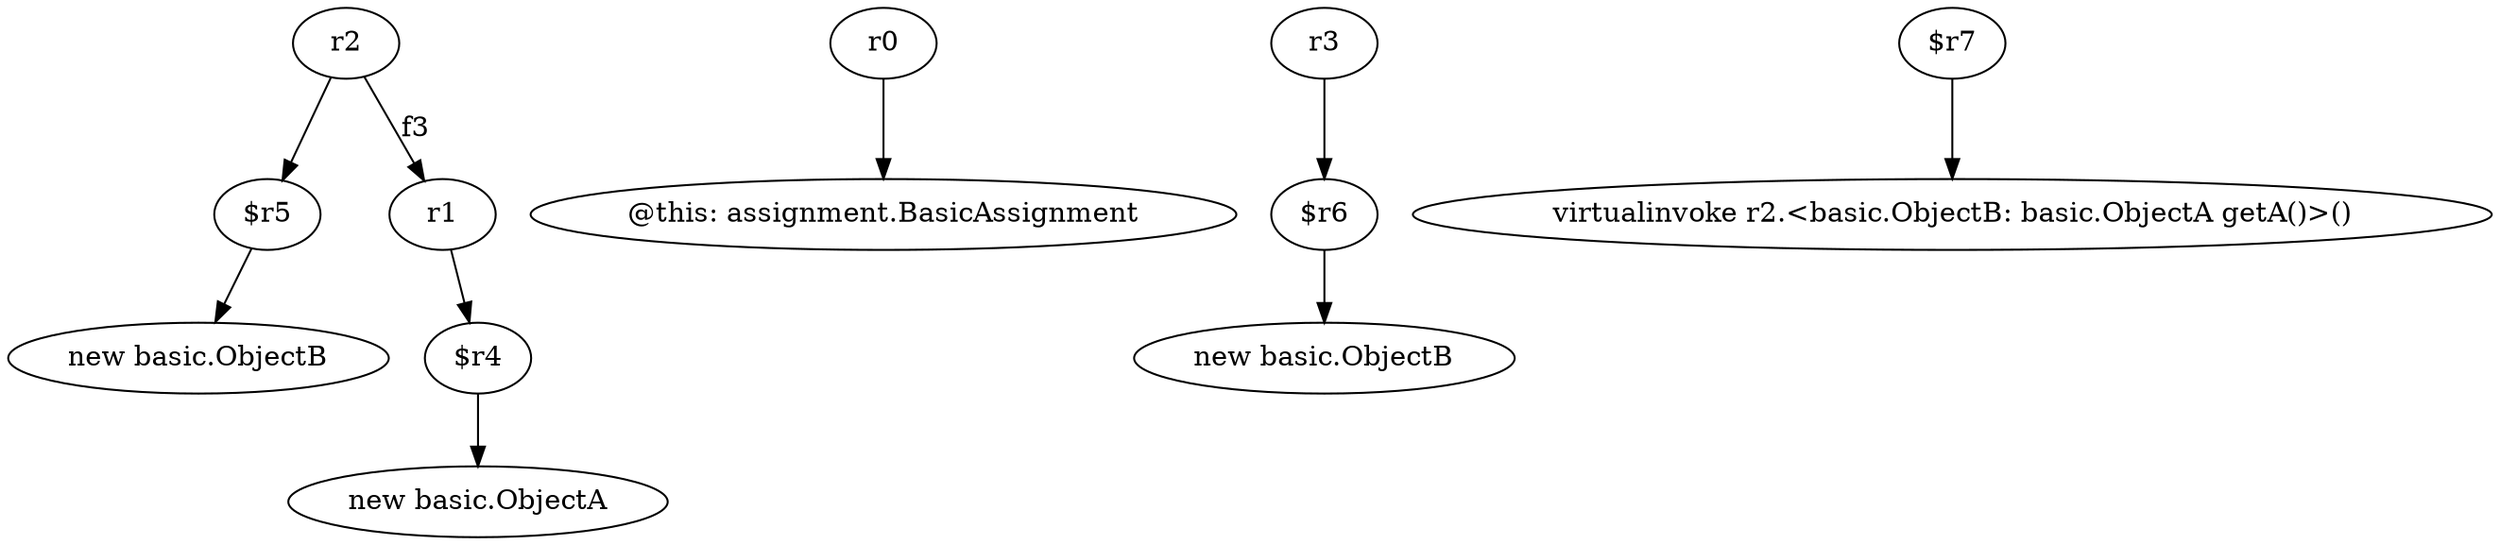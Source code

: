 digraph g {
0[label="$r5"]
1[label="new basic.ObjectB"]
0->1[label=""]
2[label="r1"]
3[label="$r4"]
2->3[label=""]
4[label="r2"]
4->0[label=""]
5[label="new basic.ObjectA"]
3->5[label=""]
6[label="r0"]
7[label="@this: assignment.BasicAssignment"]
6->7[label=""]
4->2[label="f3"]
8[label="$r6"]
9[label="new basic.ObjectB"]
8->9[label=""]
10[label="r3"]
10->8[label=""]
11[label="$r7"]
12[label="virtualinvoke r2.<basic.ObjectB: basic.ObjectA getA()>()"]
11->12[label=""]
}